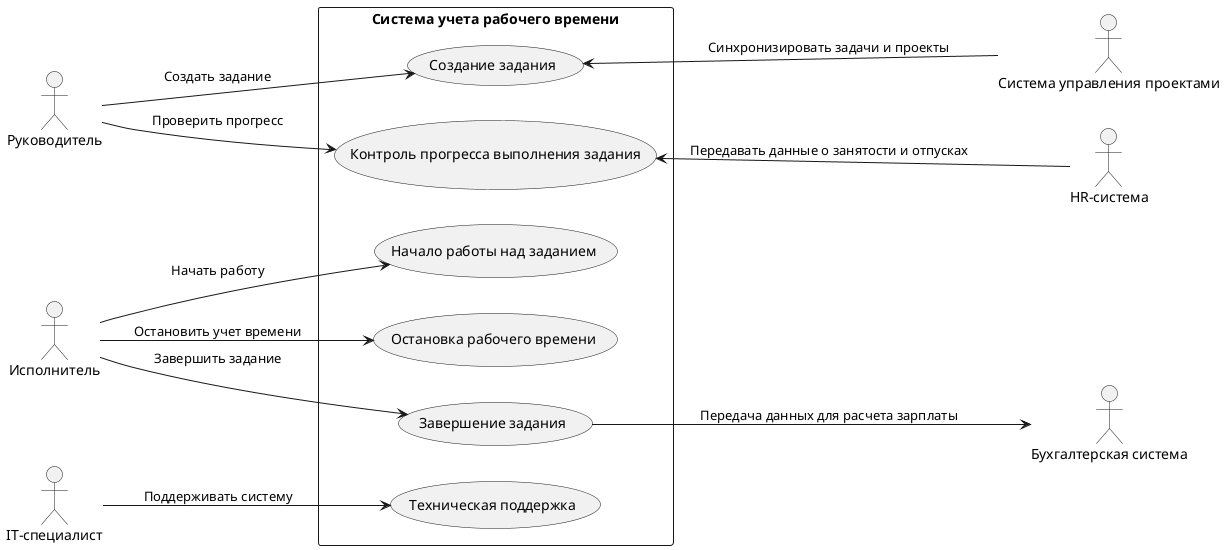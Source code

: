 @startuml
left to right direction
actor "Руководитель" as Manager
actor "Исполнитель" as Worker
actor "IT-специалист" as IT

rectangle "Система учета рабочего времени" {
    usecase "Создание задания" as UC1
    usecase "Начало работы над заданием" as UC2
    usecase "Остановка рабочего времени" as UC3
    usecase "Контроль прогресса выполнения задания" as UC4
    usecase "Завершение задания" as UC5
    usecase "Техническая поддержка" as UC6
}

Manager --> UC1 : Создать задание
Worker --> UC2 : Начать работу
Worker --> UC3 : Остановить учет времени
Manager --> UC4 : Проверить прогресс
Worker --> UC5 : Завершить задание
IT --> UC6 : Поддерживать систему

actor "Система управления проектами" as PMS
actor "HR-система" as HR
actor "Бухгалтерская система" as Accounting

UC1 <-- PMS : Синхронизировать задачи и проекты
UC4 <-- HR : Передавать данные о занятости и отпусках
UC5 --> Accounting : Передача данных для расчета зарплаты

@enduml
